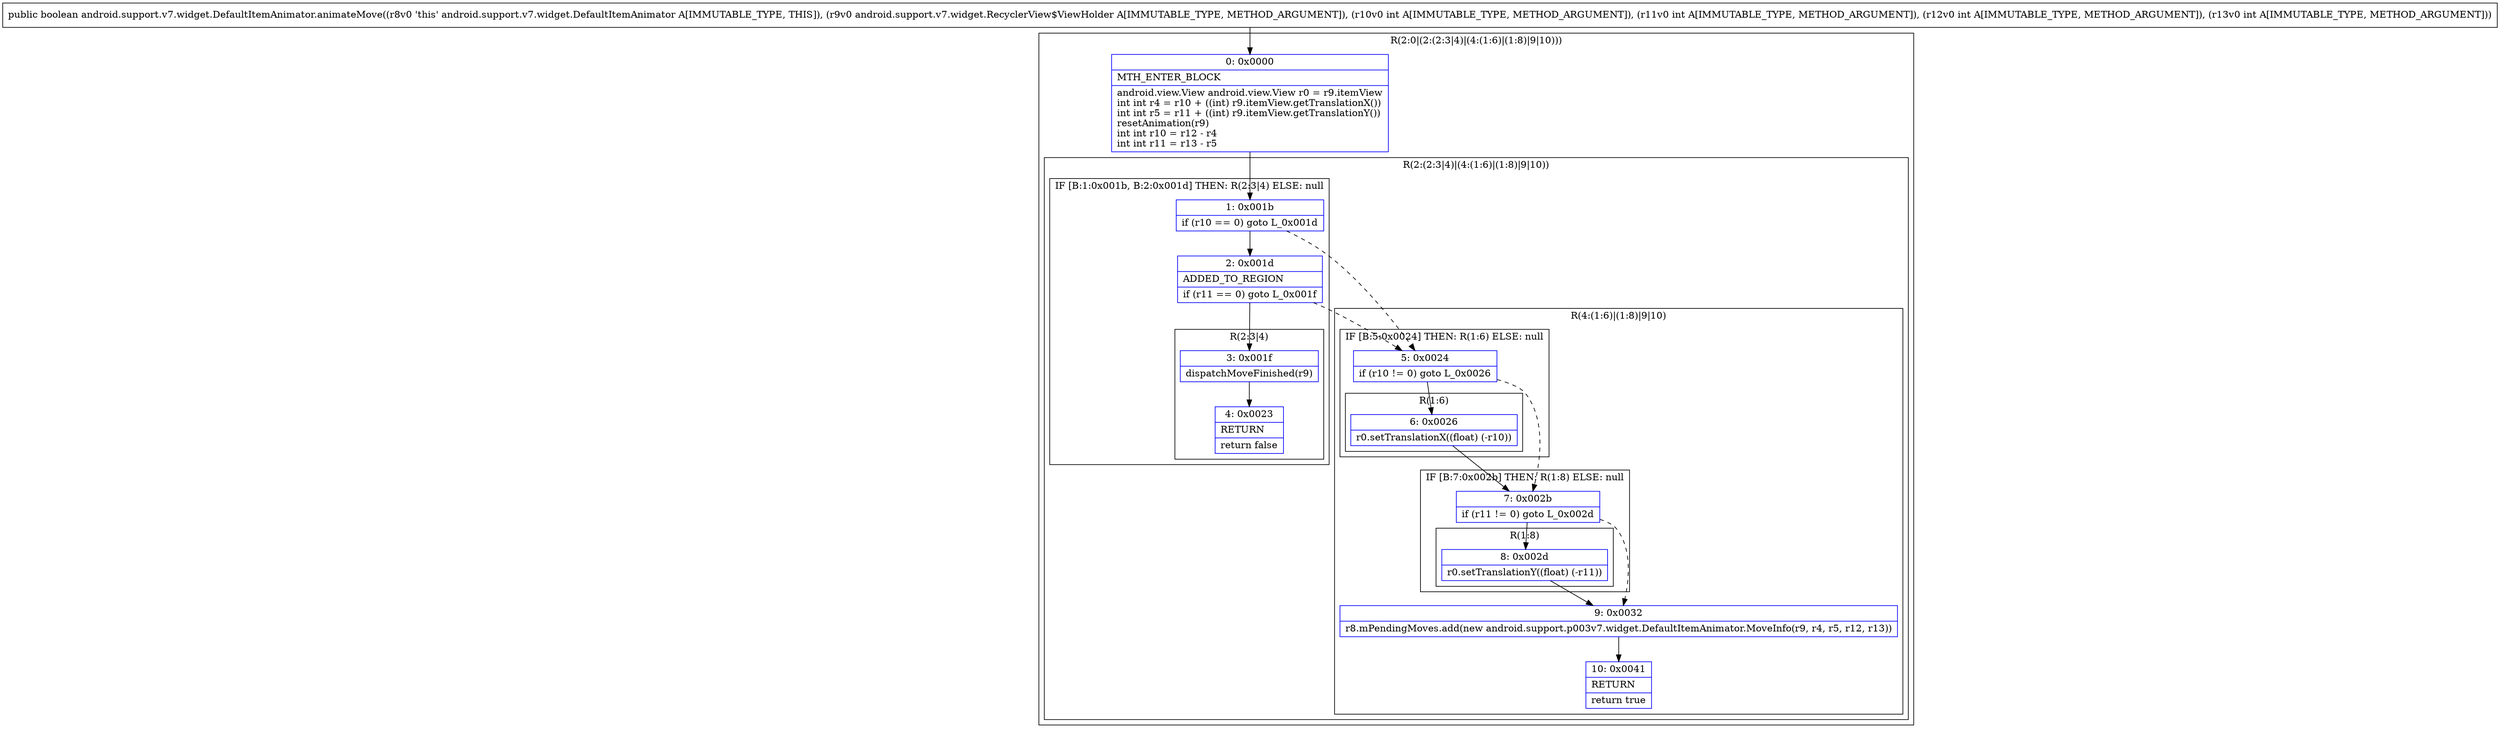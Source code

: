 digraph "CFG forandroid.support.v7.widget.DefaultItemAnimator.animateMove(Landroid\/support\/v7\/widget\/RecyclerView$ViewHolder;IIII)Z" {
subgraph cluster_Region_2065068126 {
label = "R(2:0|(2:(2:3|4)|(4:(1:6)|(1:8)|9|10)))";
node [shape=record,color=blue];
Node_0 [shape=record,label="{0\:\ 0x0000|MTH_ENTER_BLOCK\l|android.view.View android.view.View r0 = r9.itemView\lint int r4 = r10 + ((int) r9.itemView.getTranslationX())\lint int r5 = r11 + ((int) r9.itemView.getTranslationY())\lresetAnimation(r9)\lint int r10 = r12 \- r4\lint int r11 = r13 \- r5\l}"];
subgraph cluster_Region_1209665160 {
label = "R(2:(2:3|4)|(4:(1:6)|(1:8)|9|10))";
node [shape=record,color=blue];
subgraph cluster_IfRegion_1262281933 {
label = "IF [B:1:0x001b, B:2:0x001d] THEN: R(2:3|4) ELSE: null";
node [shape=record,color=blue];
Node_1 [shape=record,label="{1\:\ 0x001b|if (r10 == 0) goto L_0x001d\l}"];
Node_2 [shape=record,label="{2\:\ 0x001d|ADDED_TO_REGION\l|if (r11 == 0) goto L_0x001f\l}"];
subgraph cluster_Region_643554921 {
label = "R(2:3|4)";
node [shape=record,color=blue];
Node_3 [shape=record,label="{3\:\ 0x001f|dispatchMoveFinished(r9)\l}"];
Node_4 [shape=record,label="{4\:\ 0x0023|RETURN\l|return false\l}"];
}
}
subgraph cluster_Region_56680575 {
label = "R(4:(1:6)|(1:8)|9|10)";
node [shape=record,color=blue];
subgraph cluster_IfRegion_940931631 {
label = "IF [B:5:0x0024] THEN: R(1:6) ELSE: null";
node [shape=record,color=blue];
Node_5 [shape=record,label="{5\:\ 0x0024|if (r10 != 0) goto L_0x0026\l}"];
subgraph cluster_Region_1404308936 {
label = "R(1:6)";
node [shape=record,color=blue];
Node_6 [shape=record,label="{6\:\ 0x0026|r0.setTranslationX((float) (\-r10))\l}"];
}
}
subgraph cluster_IfRegion_34262562 {
label = "IF [B:7:0x002b] THEN: R(1:8) ELSE: null";
node [shape=record,color=blue];
Node_7 [shape=record,label="{7\:\ 0x002b|if (r11 != 0) goto L_0x002d\l}"];
subgraph cluster_Region_877776521 {
label = "R(1:8)";
node [shape=record,color=blue];
Node_8 [shape=record,label="{8\:\ 0x002d|r0.setTranslationY((float) (\-r11))\l}"];
}
}
Node_9 [shape=record,label="{9\:\ 0x0032|r8.mPendingMoves.add(new android.support.p003v7.widget.DefaultItemAnimator.MoveInfo(r9, r4, r5, r12, r13))\l}"];
Node_10 [shape=record,label="{10\:\ 0x0041|RETURN\l|return true\l}"];
}
}
}
MethodNode[shape=record,label="{public boolean android.support.v7.widget.DefaultItemAnimator.animateMove((r8v0 'this' android.support.v7.widget.DefaultItemAnimator A[IMMUTABLE_TYPE, THIS]), (r9v0 android.support.v7.widget.RecyclerView$ViewHolder A[IMMUTABLE_TYPE, METHOD_ARGUMENT]), (r10v0 int A[IMMUTABLE_TYPE, METHOD_ARGUMENT]), (r11v0 int A[IMMUTABLE_TYPE, METHOD_ARGUMENT]), (r12v0 int A[IMMUTABLE_TYPE, METHOD_ARGUMENT]), (r13v0 int A[IMMUTABLE_TYPE, METHOD_ARGUMENT])) }"];
MethodNode -> Node_0;
Node_0 -> Node_1;
Node_1 -> Node_2;
Node_1 -> Node_5[style=dashed];
Node_2 -> Node_3;
Node_2 -> Node_5[style=dashed];
Node_3 -> Node_4;
Node_5 -> Node_6;
Node_5 -> Node_7[style=dashed];
Node_6 -> Node_7;
Node_7 -> Node_8;
Node_7 -> Node_9[style=dashed];
Node_8 -> Node_9;
Node_9 -> Node_10;
}


